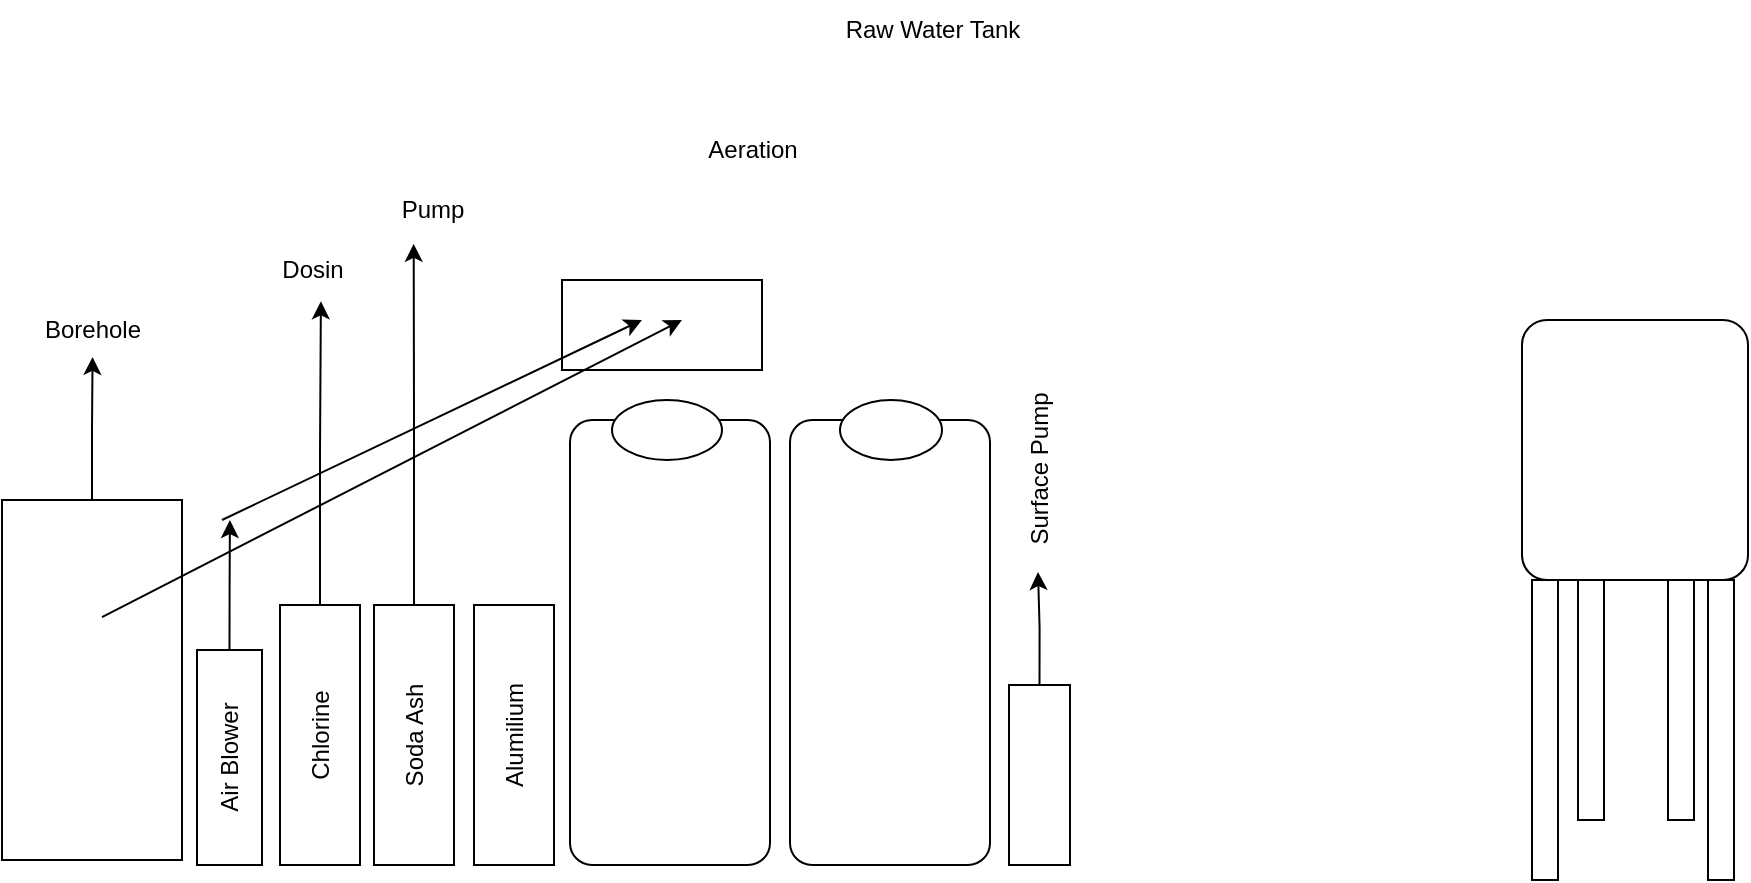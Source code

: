 <mxfile version="22.1.3" type="github">
  <diagram name="Page-1" id="jxXhUcFynYkiDxgHYVDg">
    <mxGraphModel dx="876" dy="1703" grid="1" gridSize="10" guides="1" tooltips="1" connect="1" arrows="1" fold="1" page="1" pageScale="1" pageWidth="1654" pageHeight="1169" math="0" shadow="0">
      <root>
        <mxCell id="0" />
        <mxCell id="1" parent="0" />
        <mxCell id="t_Rc0NmIWvPBDkavdPG0-1" value="" style="rounded=0;whiteSpace=wrap;html=1;" vertex="1" parent="1">
          <mxGeometry x="170" y="130" width="90" height="180" as="geometry" />
        </mxCell>
        <mxCell id="t_Rc0NmIWvPBDkavdPG0-35" style="edgeStyle=orthogonalEdgeStyle;rounded=0;orthogonalLoop=1;jettySize=auto;html=1;exitX=1;exitY=0.5;exitDx=0;exitDy=0;" edge="1" parent="1" source="t_Rc0NmIWvPBDkavdPG0-2">
          <mxGeometry relative="1" as="geometry">
            <mxPoint x="283.957" y="140" as="targetPoint" />
          </mxGeometry>
        </mxCell>
        <mxCell id="t_Rc0NmIWvPBDkavdPG0-2" value="Air Blower" style="rounded=0;whiteSpace=wrap;html=1;flipV=1;flipH=1;rotation=-90;" vertex="1" parent="1">
          <mxGeometry x="230" y="242.5" width="107.5" height="32.5" as="geometry" />
        </mxCell>
        <mxCell id="t_Rc0NmIWvPBDkavdPG0-5" value="Chlorine" style="rounded=0;whiteSpace=wrap;html=1;flipV=1;flipH=1;rotation=-90;" vertex="1" parent="1">
          <mxGeometry x="264" y="227.5" width="130" height="40" as="geometry" />
        </mxCell>
        <mxCell id="t_Rc0NmIWvPBDkavdPG0-6" value="Soda Ash" style="rounded=0;whiteSpace=wrap;html=1;flipV=1;flipH=1;rotation=-90;" vertex="1" parent="1">
          <mxGeometry x="311" y="227.5" width="130" height="40" as="geometry" />
        </mxCell>
        <mxCell id="t_Rc0NmIWvPBDkavdPG0-7" value="Alumilium" style="rounded=0;whiteSpace=wrap;html=1;flipV=1;flipH=1;rotation=-90;" vertex="1" parent="1">
          <mxGeometry x="361" y="227.5" width="130" height="40" as="geometry" />
        </mxCell>
        <mxCell id="t_Rc0NmIWvPBDkavdPG0-8" value="" style="rounded=1;whiteSpace=wrap;html=1;arcSize=11;" vertex="1" parent="1">
          <mxGeometry x="930" y="40" width="113" height="130" as="geometry" />
        </mxCell>
        <mxCell id="t_Rc0NmIWvPBDkavdPG0-9" value="" style="rounded=0;whiteSpace=wrap;html=1;" vertex="1" parent="1">
          <mxGeometry x="935" y="170" width="13" height="150" as="geometry" />
        </mxCell>
        <mxCell id="t_Rc0NmIWvPBDkavdPG0-12" value="" style="rounded=0;whiteSpace=wrap;html=1;" vertex="1" parent="1">
          <mxGeometry x="1023" y="170" width="13" height="150" as="geometry" />
        </mxCell>
        <mxCell id="t_Rc0NmIWvPBDkavdPG0-13" value="" style="rounded=0;whiteSpace=wrap;html=1;" vertex="1" parent="1">
          <mxGeometry x="1003" y="170" width="13" height="120" as="geometry" />
        </mxCell>
        <mxCell id="t_Rc0NmIWvPBDkavdPG0-14" value="" style="rounded=0;whiteSpace=wrap;html=1;" vertex="1" parent="1">
          <mxGeometry x="958" y="170" width="13" height="120" as="geometry" />
        </mxCell>
        <mxCell id="t_Rc0NmIWvPBDkavdPG0-17" value="" style="rounded=1;whiteSpace=wrap;html=1;arcSize=11;" vertex="1" parent="1">
          <mxGeometry x="454" y="90" width="100" height="222.5" as="geometry" />
        </mxCell>
        <mxCell id="t_Rc0NmIWvPBDkavdPG0-18" value="" style="rounded=1;whiteSpace=wrap;html=1;arcSize=11;" vertex="1" parent="1">
          <mxGeometry x="564" y="90" width="100" height="222.5" as="geometry" />
        </mxCell>
        <mxCell id="t_Rc0NmIWvPBDkavdPG0-19" value="" style="ellipse;whiteSpace=wrap;html=1;" vertex="1" parent="1">
          <mxGeometry x="475" y="80" width="55" height="30" as="geometry" />
        </mxCell>
        <mxCell id="t_Rc0NmIWvPBDkavdPG0-20" value="" style="ellipse;whiteSpace=wrap;html=1;" vertex="1" parent="1">
          <mxGeometry x="589" y="80" width="51" height="30" as="geometry" />
        </mxCell>
        <mxCell id="t_Rc0NmIWvPBDkavdPG0-21" value="Borehole" style="text;html=1;align=center;verticalAlign=middle;resizable=0;points=[];autosize=1;strokeColor=none;fillColor=none;" vertex="1" parent="1">
          <mxGeometry x="180" y="30" width="70" height="30" as="geometry" />
        </mxCell>
        <mxCell id="t_Rc0NmIWvPBDkavdPG0-22" value="Dosin" style="text;html=1;align=center;verticalAlign=middle;resizable=0;points=[];autosize=1;strokeColor=none;fillColor=none;" vertex="1" parent="1">
          <mxGeometry x="300" width="50" height="30" as="geometry" />
        </mxCell>
        <mxCell id="t_Rc0NmIWvPBDkavdPG0-23" value="Pump" style="text;html=1;align=center;verticalAlign=middle;resizable=0;points=[];autosize=1;strokeColor=none;fillColor=none;" vertex="1" parent="1">
          <mxGeometry x="360" y="-30" width="50" height="30" as="geometry" />
        </mxCell>
        <mxCell id="t_Rc0NmIWvPBDkavdPG0-24" value="Aeration" style="text;html=1;align=center;verticalAlign=middle;resizable=0;points=[];autosize=1;strokeColor=none;fillColor=none;" vertex="1" parent="1">
          <mxGeometry x="510" y="-60" width="70" height="30" as="geometry" />
        </mxCell>
        <mxCell id="t_Rc0NmIWvPBDkavdPG0-25" value="Raw Water Tank" style="text;html=1;align=center;verticalAlign=middle;resizable=0;points=[];autosize=1;strokeColor=none;fillColor=none;" vertex="1" parent="1">
          <mxGeometry x="579.5" y="-120" width="110" height="30" as="geometry" />
        </mxCell>
        <mxCell id="t_Rc0NmIWvPBDkavdPG0-26" value="Surface Pump" style="text;html=1;align=center;verticalAlign=middle;resizable=0;points=[];autosize=1;strokeColor=none;fillColor=none;rotation=-90;" vertex="1" parent="1">
          <mxGeometry x="638.75" y="100" width="100" height="30" as="geometry" />
        </mxCell>
        <mxCell id="t_Rc0NmIWvPBDkavdPG0-27" style="edgeStyle=orthogonalEdgeStyle;rounded=0;orthogonalLoop=1;jettySize=auto;html=1;exitX=0.5;exitY=0;exitDx=0;exitDy=0;entryX=0.504;entryY=0.948;entryDx=0;entryDy=0;entryPerimeter=0;" edge="1" parent="1" source="t_Rc0NmIWvPBDkavdPG0-1" target="t_Rc0NmIWvPBDkavdPG0-21">
          <mxGeometry relative="1" as="geometry" />
        </mxCell>
        <mxCell id="t_Rc0NmIWvPBDkavdPG0-29" style="edgeStyle=orthogonalEdgeStyle;rounded=0;orthogonalLoop=1;jettySize=auto;html=1;exitX=1;exitY=0.5;exitDx=0;exitDy=0;entryX=0.589;entryY=1.022;entryDx=0;entryDy=0;entryPerimeter=0;" edge="1" parent="1" source="t_Rc0NmIWvPBDkavdPG0-5" target="t_Rc0NmIWvPBDkavdPG0-22">
          <mxGeometry relative="1" as="geometry" />
        </mxCell>
        <mxCell id="t_Rc0NmIWvPBDkavdPG0-30" style="edgeStyle=orthogonalEdgeStyle;rounded=0;orthogonalLoop=1;jettySize=auto;html=1;exitX=1;exitY=0.5;exitDx=0;exitDy=0;entryX=0.317;entryY=1.064;entryDx=0;entryDy=0;entryPerimeter=0;" edge="1" parent="1" source="t_Rc0NmIWvPBDkavdPG0-6" target="t_Rc0NmIWvPBDkavdPG0-23">
          <mxGeometry relative="1" as="geometry" />
        </mxCell>
        <mxCell id="t_Rc0NmIWvPBDkavdPG0-31" value="" style="rounded=0;whiteSpace=wrap;html=1;" vertex="1" parent="1">
          <mxGeometry x="673.5" y="222.5" width="30.5" height="90" as="geometry" />
        </mxCell>
        <mxCell id="t_Rc0NmIWvPBDkavdPG0-32" style="edgeStyle=orthogonalEdgeStyle;rounded=0;orthogonalLoop=1;jettySize=auto;html=1;exitX=0.5;exitY=0;exitDx=0;exitDy=0;entryX=-0.01;entryY=0.475;entryDx=0;entryDy=0;entryPerimeter=0;" edge="1" parent="1" source="t_Rc0NmIWvPBDkavdPG0-31" target="t_Rc0NmIWvPBDkavdPG0-26">
          <mxGeometry relative="1" as="geometry" />
        </mxCell>
        <mxCell id="t_Rc0NmIWvPBDkavdPG0-33" value="" style="endArrow=classic;html=1;rounded=0;" edge="1" parent="1">
          <mxGeometry width="50" height="50" relative="1" as="geometry">
            <mxPoint x="220" y="188.511" as="sourcePoint" />
            <mxPoint x="510" y="40" as="targetPoint" />
          </mxGeometry>
        </mxCell>
        <mxCell id="t_Rc0NmIWvPBDkavdPG0-34" value="" style="endArrow=classic;html=1;rounded=0;" edge="1" parent="1">
          <mxGeometry width="50" height="50" relative="1" as="geometry">
            <mxPoint x="280" y="140" as="sourcePoint" />
            <mxPoint x="490" y="40" as="targetPoint" />
          </mxGeometry>
        </mxCell>
        <mxCell id="t_Rc0NmIWvPBDkavdPG0-36" value="" style="rounded=0;whiteSpace=wrap;html=1;fillColor=none;" vertex="1" parent="1">
          <mxGeometry x="450" y="20" width="100" height="45" as="geometry" />
        </mxCell>
      </root>
    </mxGraphModel>
  </diagram>
</mxfile>
